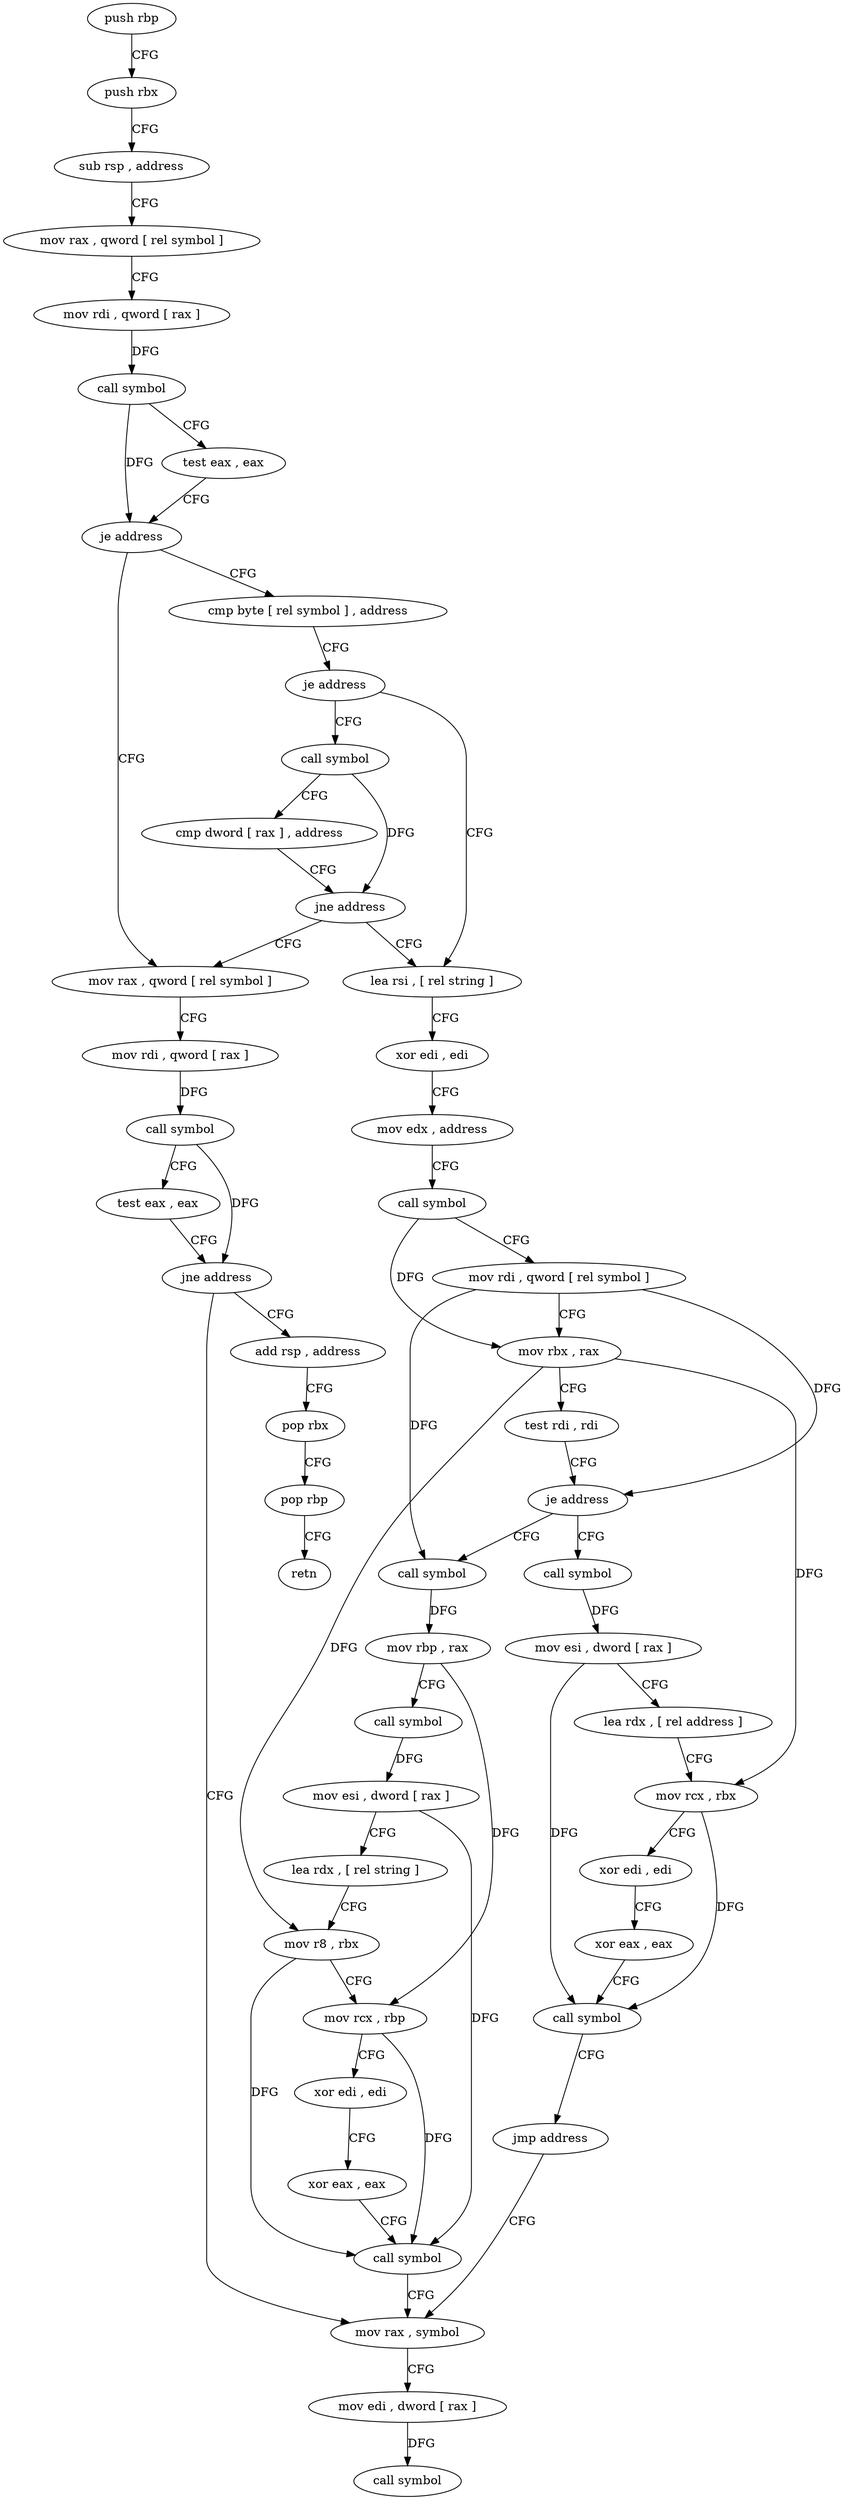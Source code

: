 digraph "func" {
"4217824" [label = "push rbp" ]
"4217825" [label = "push rbx" ]
"4217826" [label = "sub rsp , address" ]
"4217830" [label = "mov rax , qword [ rel symbol ]" ]
"4217837" [label = "mov rdi , qword [ rax ]" ]
"4217840" [label = "call symbol" ]
"4217845" [label = "test eax , eax" ]
"4217847" [label = "je address" ]
"4217868" [label = "mov rax , qword [ rel symbol ]" ]
"4217849" [label = "cmp byte [ rel symbol ] , address" ]
"4217875" [label = "mov rdi , qword [ rax ]" ]
"4217878" [label = "call symbol" ]
"4217883" [label = "test eax , eax" ]
"4217885" [label = "jne address" ]
"4217965" [label = "mov rax , symbol" ]
"4217887" [label = "add rsp , address" ]
"4217856" [label = "je address" ]
"4217894" [label = "lea rsi , [ rel string ]" ]
"4217858" [label = "call symbol" ]
"4217972" [label = "mov edi , dword [ rax ]" ]
"4217974" [label = "call symbol" ]
"4217891" [label = "pop rbx" ]
"4217892" [label = "pop rbp" ]
"4217893" [label = "retn" ]
"4217901" [label = "xor edi , edi" ]
"4217903" [label = "mov edx , address" ]
"4217908" [label = "call symbol" ]
"4217913" [label = "mov rdi , qword [ rel symbol ]" ]
"4217920" [label = "mov rbx , rax" ]
"4217923" [label = "test rdi , rdi" ]
"4217926" [label = "je address" ]
"4217979" [label = "call symbol" ]
"4217928" [label = "call symbol" ]
"4217863" [label = "cmp dword [ rax ] , address" ]
"4217866" [label = "jne address" ]
"4217984" [label = "mov esi , dword [ rax ]" ]
"4217986" [label = "lea rdx , [ rel address ]" ]
"4217993" [label = "mov rcx , rbx" ]
"4217996" [label = "xor edi , edi" ]
"4217998" [label = "xor eax , eax" ]
"4218000" [label = "call symbol" ]
"4218005" [label = "jmp address" ]
"4217933" [label = "mov rbp , rax" ]
"4217936" [label = "call symbol" ]
"4217941" [label = "mov esi , dword [ rax ]" ]
"4217943" [label = "lea rdx , [ rel string ]" ]
"4217950" [label = "mov r8 , rbx" ]
"4217953" [label = "mov rcx , rbp" ]
"4217956" [label = "xor edi , edi" ]
"4217958" [label = "xor eax , eax" ]
"4217960" [label = "call symbol" ]
"4217824" -> "4217825" [ label = "CFG" ]
"4217825" -> "4217826" [ label = "CFG" ]
"4217826" -> "4217830" [ label = "CFG" ]
"4217830" -> "4217837" [ label = "CFG" ]
"4217837" -> "4217840" [ label = "DFG" ]
"4217840" -> "4217845" [ label = "CFG" ]
"4217840" -> "4217847" [ label = "DFG" ]
"4217845" -> "4217847" [ label = "CFG" ]
"4217847" -> "4217868" [ label = "CFG" ]
"4217847" -> "4217849" [ label = "CFG" ]
"4217868" -> "4217875" [ label = "CFG" ]
"4217849" -> "4217856" [ label = "CFG" ]
"4217875" -> "4217878" [ label = "DFG" ]
"4217878" -> "4217883" [ label = "CFG" ]
"4217878" -> "4217885" [ label = "DFG" ]
"4217883" -> "4217885" [ label = "CFG" ]
"4217885" -> "4217965" [ label = "CFG" ]
"4217885" -> "4217887" [ label = "CFG" ]
"4217965" -> "4217972" [ label = "CFG" ]
"4217887" -> "4217891" [ label = "CFG" ]
"4217856" -> "4217894" [ label = "CFG" ]
"4217856" -> "4217858" [ label = "CFG" ]
"4217894" -> "4217901" [ label = "CFG" ]
"4217858" -> "4217863" [ label = "CFG" ]
"4217858" -> "4217866" [ label = "DFG" ]
"4217972" -> "4217974" [ label = "DFG" ]
"4217891" -> "4217892" [ label = "CFG" ]
"4217892" -> "4217893" [ label = "CFG" ]
"4217901" -> "4217903" [ label = "CFG" ]
"4217903" -> "4217908" [ label = "CFG" ]
"4217908" -> "4217913" [ label = "CFG" ]
"4217908" -> "4217920" [ label = "DFG" ]
"4217913" -> "4217920" [ label = "CFG" ]
"4217913" -> "4217926" [ label = "DFG" ]
"4217913" -> "4217928" [ label = "DFG" ]
"4217920" -> "4217923" [ label = "CFG" ]
"4217920" -> "4217993" [ label = "DFG" ]
"4217920" -> "4217950" [ label = "DFG" ]
"4217923" -> "4217926" [ label = "CFG" ]
"4217926" -> "4217979" [ label = "CFG" ]
"4217926" -> "4217928" [ label = "CFG" ]
"4217979" -> "4217984" [ label = "DFG" ]
"4217928" -> "4217933" [ label = "DFG" ]
"4217863" -> "4217866" [ label = "CFG" ]
"4217866" -> "4217894" [ label = "CFG" ]
"4217866" -> "4217868" [ label = "CFG" ]
"4217984" -> "4217986" [ label = "CFG" ]
"4217984" -> "4218000" [ label = "DFG" ]
"4217986" -> "4217993" [ label = "CFG" ]
"4217993" -> "4217996" [ label = "CFG" ]
"4217993" -> "4218000" [ label = "DFG" ]
"4217996" -> "4217998" [ label = "CFG" ]
"4217998" -> "4218000" [ label = "CFG" ]
"4218000" -> "4218005" [ label = "CFG" ]
"4218005" -> "4217965" [ label = "CFG" ]
"4217933" -> "4217936" [ label = "CFG" ]
"4217933" -> "4217953" [ label = "DFG" ]
"4217936" -> "4217941" [ label = "DFG" ]
"4217941" -> "4217943" [ label = "CFG" ]
"4217941" -> "4217960" [ label = "DFG" ]
"4217943" -> "4217950" [ label = "CFG" ]
"4217950" -> "4217953" [ label = "CFG" ]
"4217950" -> "4217960" [ label = "DFG" ]
"4217953" -> "4217956" [ label = "CFG" ]
"4217953" -> "4217960" [ label = "DFG" ]
"4217956" -> "4217958" [ label = "CFG" ]
"4217958" -> "4217960" [ label = "CFG" ]
"4217960" -> "4217965" [ label = "CFG" ]
}
